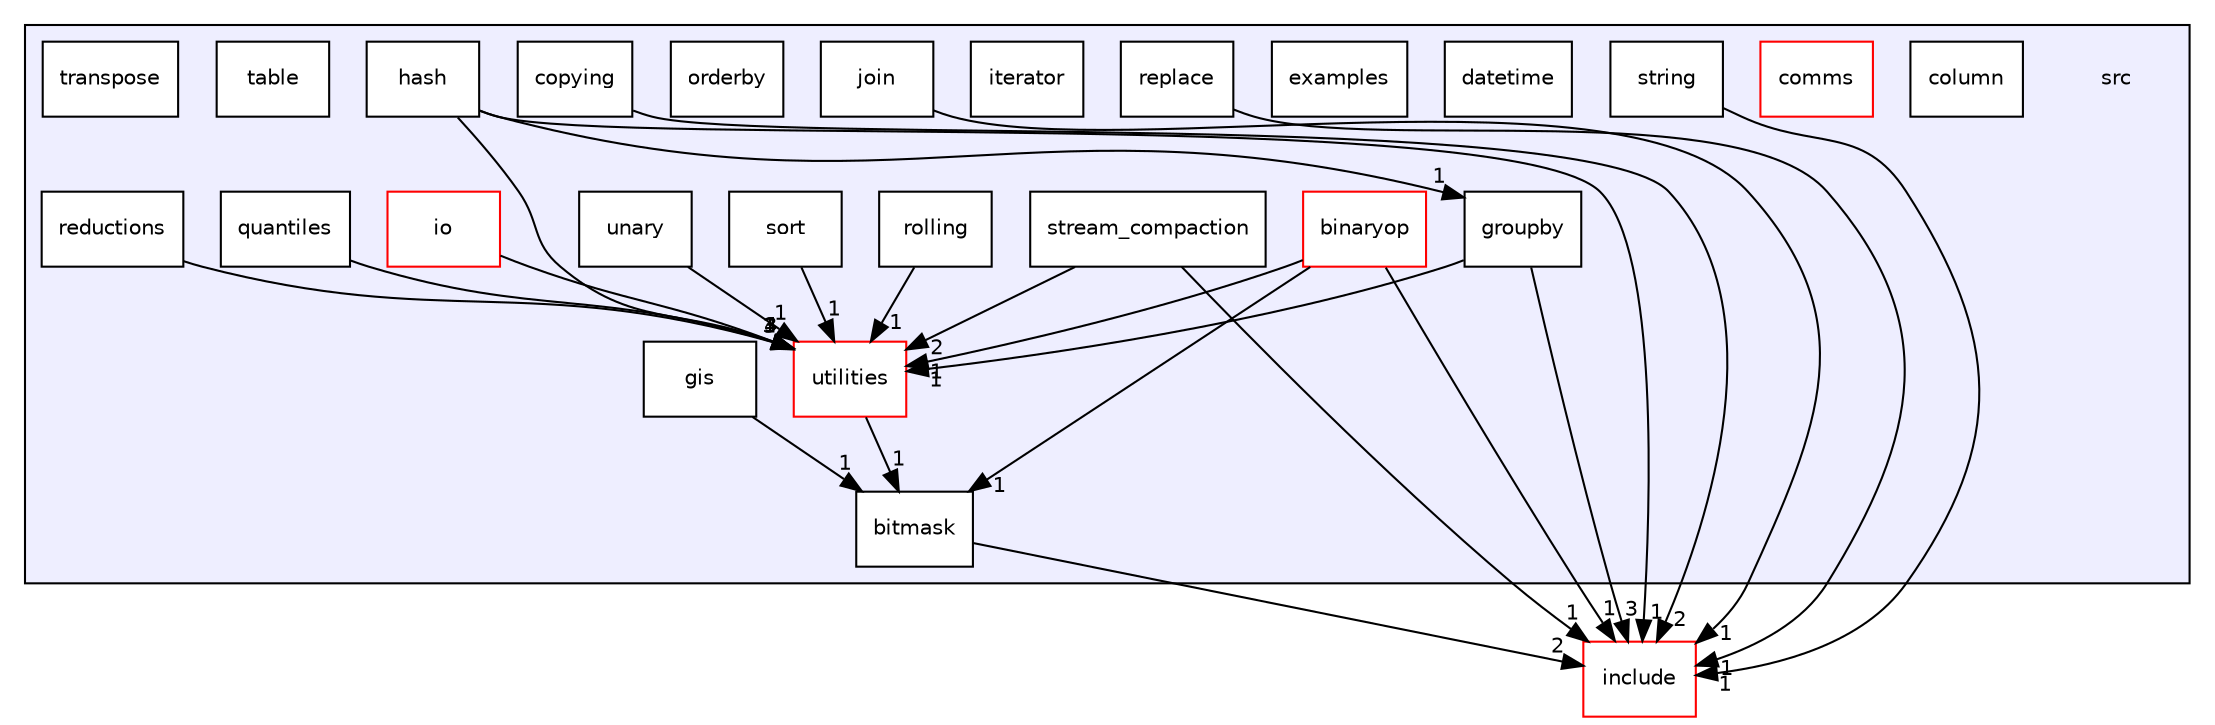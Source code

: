 digraph "src" {
  compound=true
  node [ fontsize="10", fontname="Helvetica"];
  edge [ labelfontsize="10", labelfontname="Helvetica"];
  subgraph clusterdir_68267d1309a1af8e8297ef4c3efbcdba {
    graph [ bgcolor="#eeeeff", pencolor="black", label="" URL="dir_68267d1309a1af8e8297ef4c3efbcdba.html"];
    dir_68267d1309a1af8e8297ef4c3efbcdba [shape=plaintext label="src"];
    dir_603c758ed537256676308de307183472 [shape=box label="binaryop" color="red" fillcolor="white" style="filled" URL="dir_603c758ed537256676308de307183472.html"];
    dir_8af788da82510e5633fff7e15680126e [shape=box label="bitmask" color="black" fillcolor="white" style="filled" URL="dir_8af788da82510e5633fff7e15680126e.html"];
    dir_af3a2022d0e9554529e2aec495d0de87 [shape=box label="column" color="black" fillcolor="white" style="filled" URL="dir_af3a2022d0e9554529e2aec495d0de87.html"];
    dir_e4166072548cd820532c30ed324591be [shape=box label="comms" color="red" fillcolor="white" style="filled" URL="dir_e4166072548cd820532c30ed324591be.html"];
    dir_c5b3195012729ed0b0a74322b8c3d834 [shape=box label="copying" color="black" fillcolor="white" style="filled" URL="dir_c5b3195012729ed0b0a74322b8c3d834.html"];
    dir_3f1b5c3f0f1c5ef09ef4843991bb4454 [shape=box label="datetime" color="black" fillcolor="white" style="filled" URL="dir_3f1b5c3f0f1c5ef09ef4843991bb4454.html"];
    dir_e931c1a3f0014e624d0645a271726ad2 [shape=box label="examples" color="black" fillcolor="white" style="filled" URL="dir_e931c1a3f0014e624d0645a271726ad2.html"];
    dir_f798bfd495d7fe9c68c3cfda0f50bf7b [shape=box label="gis" color="black" fillcolor="white" style="filled" URL="dir_f798bfd495d7fe9c68c3cfda0f50bf7b.html"];
    dir_90e6b1e2f287d433df14197820adf3de [shape=box label="groupby" color="black" fillcolor="white" style="filled" URL="dir_90e6b1e2f287d433df14197820adf3de.html"];
    dir_81ff9cf00c749aad2228acad00958fb4 [shape=box label="hash" color="black" fillcolor="white" style="filled" URL="dir_81ff9cf00c749aad2228acad00958fb4.html"];
    dir_c184e51c84f2c3f0345bbc8a0d75d3e1 [shape=box label="io" color="red" fillcolor="white" style="filled" URL="dir_c184e51c84f2c3f0345bbc8a0d75d3e1.html"];
    dir_8dd3d1725a984f37a21b0944d5621ef5 [shape=box label="iterator" color="black" fillcolor="white" style="filled" URL="dir_8dd3d1725a984f37a21b0944d5621ef5.html"];
    dir_225fbdd929da3974e4b1071c96e9e0b0 [shape=box label="join" color="black" fillcolor="white" style="filled" URL="dir_225fbdd929da3974e4b1071c96e9e0b0.html"];
    dir_7b129bd72911c6dc0a8e6825b8e90b93 [shape=box label="orderby" color="black" fillcolor="white" style="filled" URL="dir_7b129bd72911c6dc0a8e6825b8e90b93.html"];
    dir_0039ab849c99293c9585c74548624c09 [shape=box label="quantiles" color="black" fillcolor="white" style="filled" URL="dir_0039ab849c99293c9585c74548624c09.html"];
    dir_488a33708a2424608dead1afd03824f0 [shape=box label="reductions" color="black" fillcolor="white" style="filled" URL="dir_488a33708a2424608dead1afd03824f0.html"];
    dir_e2efe7caecbcdf131c58139345e88d85 [shape=box label="replace" color="black" fillcolor="white" style="filled" URL="dir_e2efe7caecbcdf131c58139345e88d85.html"];
    dir_96e0adde88eadf526dcf7add6ac12257 [shape=box label="rolling" color="black" fillcolor="white" style="filled" URL="dir_96e0adde88eadf526dcf7add6ac12257.html"];
    dir_7143b0b95d9d1c5ceb2618f5c2afc971 [shape=box label="sort" color="black" fillcolor="white" style="filled" URL="dir_7143b0b95d9d1c5ceb2618f5c2afc971.html"];
    dir_a4f0b15646b59fb9a52264617ba74aee [shape=box label="stream_compaction" color="black" fillcolor="white" style="filled" URL="dir_a4f0b15646b59fb9a52264617ba74aee.html"];
    dir_6cc8961f7f77054fb84f95c9f23f5ca0 [shape=box label="string" color="black" fillcolor="white" style="filled" URL="dir_6cc8961f7f77054fb84f95c9f23f5ca0.html"];
    dir_20706930dc76f634e133f76dc3cfb728 [shape=box label="table" color="black" fillcolor="white" style="filled" URL="dir_20706930dc76f634e133f76dc3cfb728.html"];
    dir_afd731b39ed52c6ccad5b36d729b6b0d [shape=box label="transpose" color="black" fillcolor="white" style="filled" URL="dir_afd731b39ed52c6ccad5b36d729b6b0d.html"];
    dir_7d17d8e0a8295e3724b2fd5aaa162609 [shape=box label="unary" color="black" fillcolor="white" style="filled" URL="dir_7d17d8e0a8295e3724b2fd5aaa162609.html"];
    dir_7b5d38f1875f1b693f62ca6a108a1129 [shape=box label="utilities" color="red" fillcolor="white" style="filled" URL="dir_7b5d38f1875f1b693f62ca6a108a1129.html"];
  }
  dir_d44c64559bbebec7f509842c48db8b23 [shape=box label="include" fillcolor="white" style="filled" color="red" URL="dir_d44c64559bbebec7f509842c48db8b23.html"];
  dir_c5b3195012729ed0b0a74322b8c3d834->dir_d44c64559bbebec7f509842c48db8b23 [headlabel="2", labeldistance=1.5 headhref="dir_000015_000004.html"];
  dir_603c758ed537256676308de307183472->dir_d44c64559bbebec7f509842c48db8b23 [headlabel="1", labeldistance=1.5 headhref="dir_000002_000004.html"];
  dir_603c758ed537256676308de307183472->dir_7b5d38f1875f1b693f62ca6a108a1129 [headlabel="1", labeldistance=1.5 headhref="dir_000002_000007.html"];
  dir_603c758ed537256676308de307183472->dir_8af788da82510e5633fff7e15680126e [headlabel="1", labeldistance=1.5 headhref="dir_000002_000006.html"];
  dir_0039ab849c99293c9585c74548624c09->dir_7b5d38f1875f1b693f62ca6a108a1129 [headlabel="1", labeldistance=1.5 headhref="dir_000040_000007.html"];
  dir_7d17d8e0a8295e3724b2fd5aaa162609->dir_7b5d38f1875f1b693f62ca6a108a1129 [headlabel="1", labeldistance=1.5 headhref="dir_000010_000007.html"];
  dir_96e0adde88eadf526dcf7add6ac12257->dir_7b5d38f1875f1b693f62ca6a108a1129 [headlabel="1", labeldistance=1.5 headhref="dir_000043_000007.html"];
  dir_e2efe7caecbcdf131c58139345e88d85->dir_d44c64559bbebec7f509842c48db8b23 [headlabel="1", labeldistance=1.5 headhref="dir_000042_000004.html"];
  dir_90e6b1e2f287d433df14197820adf3de->dir_d44c64559bbebec7f509842c48db8b23 [headlabel="3", labeldistance=1.5 headhref="dir_000001_000004.html"];
  dir_90e6b1e2f287d433df14197820adf3de->dir_7b5d38f1875f1b693f62ca6a108a1129 [headlabel="1", labeldistance=1.5 headhref="dir_000001_000007.html"];
  dir_6cc8961f7f77054fb84f95c9f23f5ca0->dir_d44c64559bbebec7f509842c48db8b23 [headlabel="1", labeldistance=1.5 headhref="dir_000033_000004.html"];
  dir_f798bfd495d7fe9c68c3cfda0f50bf7b->dir_8af788da82510e5633fff7e15680126e [headlabel="1", labeldistance=1.5 headhref="dir_000039_000006.html"];
  dir_488a33708a2424608dead1afd03824f0->dir_7b5d38f1875f1b693f62ca6a108a1129 [headlabel="3", labeldistance=1.5 headhref="dir_000041_000007.html"];
  dir_7143b0b95d9d1c5ceb2618f5c2afc971->dir_7b5d38f1875f1b693f62ca6a108a1129 [headlabel="1", labeldistance=1.5 headhref="dir_000024_000007.html"];
  dir_81ff9cf00c749aad2228acad00958fb4->dir_90e6b1e2f287d433df14197820adf3de [headlabel="1", labeldistance=1.5 headhref="dir_000014_000001.html"];
  dir_81ff9cf00c749aad2228acad00958fb4->dir_d44c64559bbebec7f509842c48db8b23 [headlabel="1", labeldistance=1.5 headhref="dir_000014_000004.html"];
  dir_81ff9cf00c749aad2228acad00958fb4->dir_7b5d38f1875f1b693f62ca6a108a1129 [headlabel="3", labeldistance=1.5 headhref="dir_000014_000007.html"];
  dir_7b5d38f1875f1b693f62ca6a108a1129->dir_8af788da82510e5633fff7e15680126e [headlabel="1", labeldistance=1.5 headhref="dir_000007_000006.html"];
  dir_c184e51c84f2c3f0345bbc8a0d75d3e1->dir_7b5d38f1875f1b693f62ca6a108a1129 [headlabel="4", labeldistance=1.5 headhref="dir_000008_000007.html"];
  dir_8af788da82510e5633fff7e15680126e->dir_d44c64559bbebec7f509842c48db8b23 [headlabel="2", labeldistance=1.5 headhref="dir_000006_000004.html"];
  dir_a4f0b15646b59fb9a52264617ba74aee->dir_d44c64559bbebec7f509842c48db8b23 [headlabel="1", labeldistance=1.5 headhref="dir_000016_000004.html"];
  dir_a4f0b15646b59fb9a52264617ba74aee->dir_7b5d38f1875f1b693f62ca6a108a1129 [headlabel="2", labeldistance=1.5 headhref="dir_000016_000007.html"];
  dir_225fbdd929da3974e4b1071c96e9e0b0->dir_d44c64559bbebec7f509842c48db8b23 [headlabel="1", labeldistance=1.5 headhref="dir_000027_000004.html"];
}
